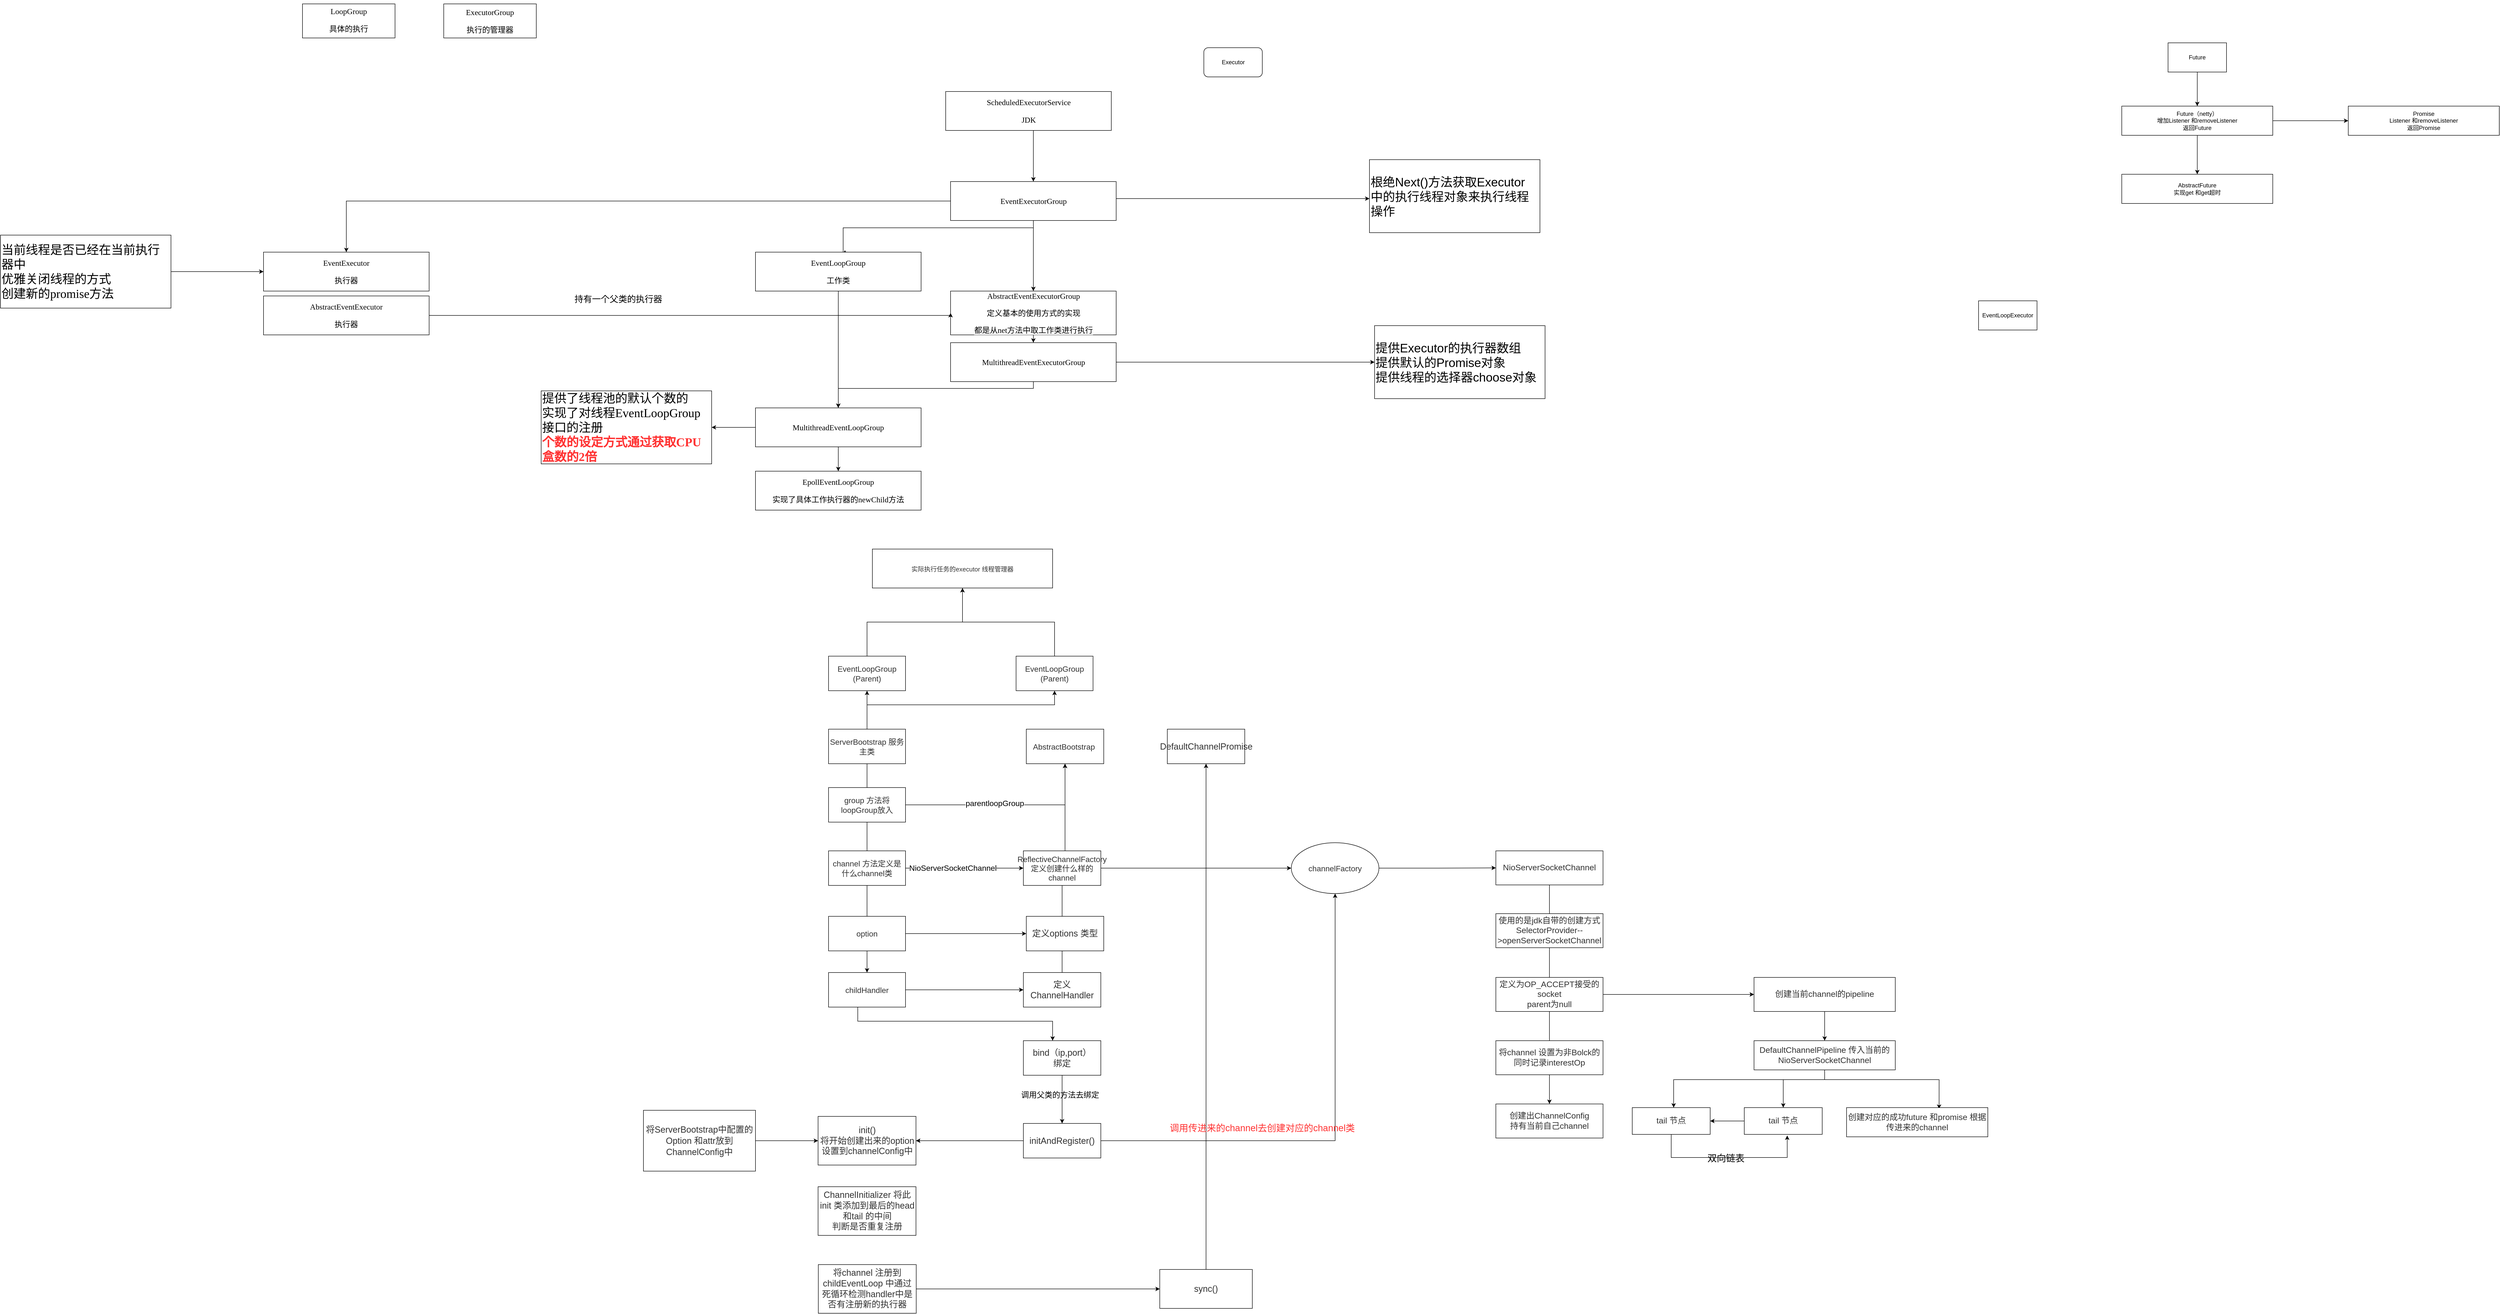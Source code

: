 <mxfile version="13.7.3" type="github">
  <diagram id="tISTSOa1IbnUW52Cragt" name="第 1 页">
    <mxGraphModel dx="4024" dy="3736" grid="1" gridSize="10" guides="1" tooltips="1" connect="1" arrows="1" fold="1" page="1" pageScale="1" pageWidth="827" pageHeight="1169" math="0" shadow="0">
      <root>
        <mxCell id="0" />
        <mxCell id="1" parent="0" />
        <mxCell id="TtaqyDXrP9r9ZkSE2HPn-74" style="edgeStyle=orthogonalEdgeStyle;rounded=0;orthogonalLoop=1;jettySize=auto;html=1;fontSize=19;" parent="1" source="TtaqyDXrP9r9ZkSE2HPn-1" target="TtaqyDXrP9r9ZkSE2HPn-73" edge="1">
          <mxGeometry relative="1" as="geometry" />
        </mxCell>
        <mxCell id="TtaqyDXrP9r9ZkSE2HPn-1" value="&lt;span style=&quot;color: rgb(50, 50, 50); font-size: 16px; background-color: rgba(255, 255, 255, 0.01);&quot;&gt;EventLoopGroup (Parent)&lt;/span&gt;" style="rounded=0;whiteSpace=wrap;html=1;fontSize=16;" parent="1" vertex="1">
          <mxGeometry x="120" y="20" width="158" height="71" as="geometry" />
        </mxCell>
        <mxCell id="TtaqyDXrP9r9ZkSE2HPn-70" style="edgeStyle=orthogonalEdgeStyle;rounded=0;orthogonalLoop=1;jettySize=auto;html=1;fontSize=19;" parent="1" source="TtaqyDXrP9r9ZkSE2HPn-3" target="TtaqyDXrP9r9ZkSE2HPn-9" edge="1">
          <mxGeometry relative="1" as="geometry" />
        </mxCell>
        <mxCell id="TtaqyDXrP9r9ZkSE2HPn-71" style="edgeStyle=orthogonalEdgeStyle;rounded=0;orthogonalLoop=1;jettySize=auto;html=1;fontSize=19;" parent="1" source="TtaqyDXrP9r9ZkSE2HPn-3" target="TtaqyDXrP9r9ZkSE2HPn-1" edge="1">
          <mxGeometry relative="1" as="geometry">
            <mxPoint x="199" y="100" as="targetPoint" />
          </mxGeometry>
        </mxCell>
        <mxCell id="TtaqyDXrP9r9ZkSE2HPn-72" style="edgeStyle=orthogonalEdgeStyle;rounded=0;orthogonalLoop=1;jettySize=auto;html=1;fontSize=19;" parent="1" source="TtaqyDXrP9r9ZkSE2HPn-3" target="TtaqyDXrP9r9ZkSE2HPn-40" edge="1">
          <mxGeometry relative="1" as="geometry">
            <Array as="points">
              <mxPoint x="199" y="120" />
              <mxPoint x="584" y="120" />
            </Array>
          </mxGeometry>
        </mxCell>
        <mxCell id="TtaqyDXrP9r9ZkSE2HPn-3" value="&lt;span style=&quot;color: rgb(50, 50, 50); font-size: 16px; background-color: rgba(255, 255, 255, 0.01);&quot;&gt;ServerBootstrap 服务主类&lt;/span&gt;" style="rounded=0;whiteSpace=wrap;html=1;fontSize=16;" parent="1" vertex="1">
          <mxGeometry x="120" y="170" width="158" height="71" as="geometry" />
        </mxCell>
        <mxCell id="TtaqyDXrP9r9ZkSE2HPn-4" value="&lt;span style=&quot;color: rgb(50, 50, 50); font-size: 16px; background-color: rgba(255, 255, 255, 0.01);&quot;&gt;AbstractBootstrap&amp;nbsp;&lt;/span&gt;" style="rounded=0;whiteSpace=wrap;html=1;fontSize=16;" parent="1" vertex="1">
          <mxGeometry x="526" y="170" width="159" height="71" as="geometry" />
        </mxCell>
        <mxCell id="TtaqyDXrP9r9ZkSE2HPn-15" style="edgeStyle=orthogonalEdgeStyle;rounded=0;orthogonalLoop=1;jettySize=auto;html=1;entryX=0.5;entryY=1;entryDx=0;entryDy=0;fontSize=16;" parent="1" source="TtaqyDXrP9r9ZkSE2HPn-6" target="TtaqyDXrP9r9ZkSE2HPn-4" edge="1">
          <mxGeometry relative="1" as="geometry" />
        </mxCell>
        <mxCell id="TtaqyDXrP9r9ZkSE2HPn-16" value="&lt;font style=&quot;font-size: 16px;&quot;&gt;parentloopGroup&lt;/font&gt;" style="edgeLabel;html=1;align=center;verticalAlign=middle;resizable=0;points=[];fontSize=16;" parent="TtaqyDXrP9r9ZkSE2HPn-15" vertex="1" connectable="0">
          <mxGeometry x="-0.112" y="4" relative="1" as="geometry">
            <mxPoint as="offset" />
          </mxGeometry>
        </mxCell>
        <mxCell id="TtaqyDXrP9r9ZkSE2HPn-6" value="&lt;span style=&quot;color: rgb(50, 50, 50); font-size: 16px; background-color: rgba(255, 255, 255, 0.01);&quot;&gt;group 方法将 loopGroup放入&lt;/span&gt;" style="rounded=0;whiteSpace=wrap;html=1;fontSize=16;" parent="1" vertex="1">
          <mxGeometry x="120" y="290" width="158" height="71" as="geometry" />
        </mxCell>
        <mxCell id="TtaqyDXrP9r9ZkSE2HPn-17" style="edgeStyle=orthogonalEdgeStyle;rounded=0;orthogonalLoop=1;jettySize=auto;html=1;entryX=0;entryY=0.5;entryDx=0;entryDy=0;fontSize=16;" parent="1" source="TtaqyDXrP9r9ZkSE2HPn-7" target="TtaqyDXrP9r9ZkSE2HPn-13" edge="1">
          <mxGeometry relative="1" as="geometry" />
        </mxCell>
        <mxCell id="TtaqyDXrP9r9ZkSE2HPn-18" value="NioServerSocketChannel" style="edgeLabel;html=1;align=center;verticalAlign=middle;resizable=0;points=[];fontSize=16;" parent="TtaqyDXrP9r9ZkSE2HPn-17" vertex="1" connectable="0">
          <mxGeometry x="-0.198" y="1" relative="1" as="geometry">
            <mxPoint as="offset" />
          </mxGeometry>
        </mxCell>
        <mxCell id="TtaqyDXrP9r9ZkSE2HPn-7" value="&lt;span style=&quot;color: rgb(50, 50, 50); font-size: 16px; background-color: rgba(255, 255, 255, 0.01);&quot;&gt;channel 方法定义是什么channel类&lt;/span&gt;" style="rounded=0;whiteSpace=wrap;html=1;fontSize=16;" parent="1" vertex="1">
          <mxGeometry x="120" y="420" width="158" height="71" as="geometry" />
        </mxCell>
        <mxCell id="TtaqyDXrP9r9ZkSE2HPn-20" value="" style="edgeStyle=orthogonalEdgeStyle;rounded=0;orthogonalLoop=1;jettySize=auto;html=1;fontSize=16;entryX=0;entryY=0.5;entryDx=0;entryDy=0;" parent="1" source="TtaqyDXrP9r9ZkSE2HPn-8" target="TtaqyDXrP9r9ZkSE2HPn-12" edge="1">
          <mxGeometry relative="1" as="geometry">
            <mxPoint x="320" y="584.5" as="targetPoint" />
          </mxGeometry>
        </mxCell>
        <mxCell id="TtaqyDXrP9r9ZkSE2HPn-8" value="&lt;span style=&quot;color: rgb(50, 50, 50); font-size: 16px; background-color: rgba(255, 255, 255, 0.01);&quot;&gt;option&lt;/span&gt;" style="rounded=0;whiteSpace=wrap;html=1;fontSize=16;" parent="1" vertex="1">
          <mxGeometry x="120" y="554.5" width="158" height="71" as="geometry" />
        </mxCell>
        <mxCell id="TtaqyDXrP9r9ZkSE2HPn-21" style="edgeStyle=orthogonalEdgeStyle;rounded=0;orthogonalLoop=1;jettySize=auto;html=1;fontSize=16;" parent="1" source="TtaqyDXrP9r9ZkSE2HPn-9" target="TtaqyDXrP9r9ZkSE2HPn-11" edge="1">
          <mxGeometry relative="1" as="geometry" />
        </mxCell>
        <mxCell id="TtaqyDXrP9r9ZkSE2HPn-22" style="edgeStyle=orthogonalEdgeStyle;rounded=0;orthogonalLoop=1;jettySize=auto;html=1;fontSize=16;" parent="1" source="TtaqyDXrP9r9ZkSE2HPn-9" target="TtaqyDXrP9r9ZkSE2HPn-10" edge="1">
          <mxGeometry relative="1" as="geometry">
            <Array as="points">
              <mxPoint x="180" y="770" />
              <mxPoint x="580" y="770" />
            </Array>
          </mxGeometry>
        </mxCell>
        <mxCell id="TtaqyDXrP9r9ZkSE2HPn-9" value="&lt;span style=&quot;color: rgb(50, 50, 50); font-size: 16px; background-color: rgba(255, 255, 255, 0.01);&quot;&gt;childHandler&lt;/span&gt;" style="rounded=0;whiteSpace=wrap;html=1;fontSize=16;" parent="1" vertex="1">
          <mxGeometry x="120" y="670" width="158" height="71" as="geometry" />
        </mxCell>
        <mxCell id="TtaqyDXrP9r9ZkSE2HPn-23" style="edgeStyle=orthogonalEdgeStyle;rounded=0;orthogonalLoop=1;jettySize=auto;html=1;fontSize=16;entryX=0.5;entryY=0;entryDx=0;entryDy=0;" parent="1" source="TtaqyDXrP9r9ZkSE2HPn-10" target="TtaqyDXrP9r9ZkSE2HPn-14" edge="1">
          <mxGeometry relative="1" as="geometry">
            <mxPoint x="580" y="920" as="targetPoint" />
          </mxGeometry>
        </mxCell>
        <mxCell id="TtaqyDXrP9r9ZkSE2HPn-10" value="&lt;span style=&quot;color: rgb(50 , 50 , 50) ; font-size: 18px ; background-color: rgba(255 , 255 , 255 , 0.01)&quot;&gt;bind（ip,port）&lt;/span&gt;&lt;div style=&quot;resize: none ; outline: 0px ; font-size: 18px ; color: rgb(50 , 50 , 50)&quot;&gt;绑定&lt;/div&gt;" style="rounded=0;whiteSpace=wrap;html=1;fontSize=16;" parent="1" vertex="1">
          <mxGeometry x="520" y="810" width="159" height="71" as="geometry" />
        </mxCell>
        <mxCell id="TtaqyDXrP9r9ZkSE2HPn-30" style="edgeStyle=orthogonalEdgeStyle;rounded=0;orthogonalLoop=1;jettySize=auto;html=1;entryX=0.5;entryY=1;entryDx=0;entryDy=0;fontSize=16;" parent="1" source="TtaqyDXrP9r9ZkSE2HPn-11" target="TtaqyDXrP9r9ZkSE2HPn-4" edge="1">
          <mxGeometry relative="1" as="geometry" />
        </mxCell>
        <mxCell id="TtaqyDXrP9r9ZkSE2HPn-11" value="&lt;span style=&quot;color: rgb(50 , 50 , 50) ; font-size: 18px ; background-color: rgba(255 , 255 , 255 , 0.01)&quot;&gt;定义ChannelHandler&lt;/span&gt;" style="rounded=0;whiteSpace=wrap;html=1;fontSize=16;" parent="1" vertex="1">
          <mxGeometry x="520" y="670" width="159" height="71" as="geometry" />
        </mxCell>
        <mxCell id="TtaqyDXrP9r9ZkSE2HPn-12" value="&lt;span style=&quot;color: rgb(50 , 50 , 50) ; font-size: 18px ; background-color: rgba(255 , 255 , 255 , 0.01)&quot;&gt;定义options 类型&lt;/span&gt;" style="rounded=0;whiteSpace=wrap;html=1;fontSize=16;" parent="1" vertex="1">
          <mxGeometry x="526" y="554.5" width="159" height="71" as="geometry" />
        </mxCell>
        <mxCell id="TtaqyDXrP9r9ZkSE2HPn-42" style="edgeStyle=orthogonalEdgeStyle;rounded=0;orthogonalLoop=1;jettySize=auto;html=1;entryX=0;entryY=0.5;entryDx=0;entryDy=0;fontSize=16;" parent="1" source="TtaqyDXrP9r9ZkSE2HPn-13" target="TtaqyDXrP9r9ZkSE2HPn-41" edge="1">
          <mxGeometry relative="1" as="geometry" />
        </mxCell>
        <mxCell id="TtaqyDXrP9r9ZkSE2HPn-13" value="&lt;span style=&quot;color: rgb(50, 50, 50); font-size: 16px; background-color: rgba(255, 255, 255, 0.01);&quot;&gt;ReflectiveChannelFactory&lt;/span&gt;&lt;div style=&quot;resize: none; outline: 0px; font-size: 16px; color: rgb(50, 50, 50);&quot;&gt;定义创建什么样的channel&lt;/div&gt;" style="rounded=0;whiteSpace=wrap;html=1;fontSize=16;" parent="1" vertex="1">
          <mxGeometry x="520" y="420" width="159" height="71" as="geometry" />
        </mxCell>
        <mxCell id="TtaqyDXrP9r9ZkSE2HPn-32" value="" style="edgeStyle=orthogonalEdgeStyle;rounded=0;orthogonalLoop=1;jettySize=auto;html=1;fontSize=16;" parent="1" source="TtaqyDXrP9r9ZkSE2HPn-14" target="TtaqyDXrP9r9ZkSE2HPn-31" edge="1">
          <mxGeometry relative="1" as="geometry" />
        </mxCell>
        <mxCell id="TtaqyDXrP9r9ZkSE2HPn-43" style="edgeStyle=orthogonalEdgeStyle;rounded=0;orthogonalLoop=1;jettySize=auto;html=1;entryX=0.5;entryY=1;entryDx=0;entryDy=0;fontSize=16;" parent="1" source="TtaqyDXrP9r9ZkSE2HPn-14" target="TtaqyDXrP9r9ZkSE2HPn-41" edge="1">
          <mxGeometry relative="1" as="geometry" />
        </mxCell>
        <mxCell id="TtaqyDXrP9r9ZkSE2HPn-14" value="&lt;span style=&quot;color: rgb(50 , 50 , 50) ; font-size: 18px ; background-color: rgba(255 , 255 , 255 , 0.01)&quot;&gt;initAndRegister()&lt;/span&gt;" style="rounded=0;whiteSpace=wrap;html=1;fontSize=16;" parent="1" vertex="1">
          <mxGeometry x="520" y="980" width="159" height="71" as="geometry" />
        </mxCell>
        <mxCell id="TtaqyDXrP9r9ZkSE2HPn-31" value="&lt;span style=&quot;color: rgb(50 , 50 , 50) ; font-size: 18px ; background-color: rgba(255 , 255 , 255 , 0.01)&quot;&gt;init()&lt;/span&gt;&lt;div style=&quot;resize: none ; outline: 0px ; font-size: 18px ; color: rgb(50 , 50 , 50)&quot;&gt;将开始创建出来的option设置到channelConfig中&lt;/div&gt;" style="rounded=0;whiteSpace=wrap;html=1;fontSize=16;" parent="1" vertex="1">
          <mxGeometry x="98.5" y="965.5" width="201" height="100" as="geometry" />
        </mxCell>
        <mxCell id="TtaqyDXrP9r9ZkSE2HPn-24" value="调用父类的方法去绑定" style="text;html=1;align=center;verticalAlign=middle;resizable=0;points=[];autosize=1;fontSize=16;" parent="1" vertex="1">
          <mxGeometry x="505" y="911" width="180" height="20" as="geometry" />
        </mxCell>
        <mxCell id="TtaqyDXrP9r9ZkSE2HPn-33" value="&lt;span style=&quot;color: rgb(50 , 50 , 50) ; font-size: 18px ; background-color: rgba(255 , 255 , 255 , 0.01)&quot;&gt;ChannelInitializer 将此init 类添加到最后的head 和tail 的中间&lt;/span&gt;&lt;br style=&quot;color: rgb(50 , 50 , 50) ; font-size: 18px&quot;&gt;&lt;div style=&quot;resize: none ; outline: 0px ; font-size: 18px ; color: rgb(50 , 50 , 50)&quot;&gt;判断是否重复注册&lt;/div&gt;" style="rounded=0;whiteSpace=wrap;html=1;fontSize=16;" parent="1" vertex="1">
          <mxGeometry x="98.5" y="1110" width="201" height="100" as="geometry" />
        </mxCell>
        <mxCell id="TtaqyDXrP9r9ZkSE2HPn-35" style="edgeStyle=orthogonalEdgeStyle;rounded=0;orthogonalLoop=1;jettySize=auto;html=1;fontSize=16;entryX=0;entryY=0.5;entryDx=0;entryDy=0;" parent="1" source="TtaqyDXrP9r9ZkSE2HPn-34" target="TtaqyDXrP9r9ZkSE2HPn-36" edge="1">
          <mxGeometry relative="1" as="geometry">
            <mxPoint x="730" y="1330" as="targetPoint" />
          </mxGeometry>
        </mxCell>
        <mxCell id="TtaqyDXrP9r9ZkSE2HPn-34" value="&lt;span style=&quot;color: rgb(50 , 50 , 50) ; font-size: 18px ; background-color: rgba(255 , 255 , 255 , 0.01)&quot;&gt;将channel 注册到childEventLoop 中通过死循环检测handler中是否有注册新的执行器&lt;/span&gt;" style="rounded=0;whiteSpace=wrap;html=1;fontSize=16;" parent="1" vertex="1">
          <mxGeometry x="99" y="1270" width="201" height="100" as="geometry" />
        </mxCell>
        <mxCell id="TtaqyDXrP9r9ZkSE2HPn-38" style="edgeStyle=orthogonalEdgeStyle;rounded=0;orthogonalLoop=1;jettySize=auto;html=1;entryX=0.5;entryY=1;entryDx=0;entryDy=0;fontSize=16;" parent="1" source="TtaqyDXrP9r9ZkSE2HPn-36" target="TtaqyDXrP9r9ZkSE2HPn-37" edge="1">
          <mxGeometry relative="1" as="geometry" />
        </mxCell>
        <mxCell id="TtaqyDXrP9r9ZkSE2HPn-36" value="&lt;span style=&quot;color: rgb(50 , 50 , 50) ; font-size: 18px ; background-color: rgba(255 , 255 , 255 , 0.01)&quot;&gt;sync()&lt;/span&gt;" style="rounded=0;whiteSpace=wrap;html=1;fontSize=16;" parent="1" vertex="1">
          <mxGeometry x="800" y="1280" width="190" height="80" as="geometry" />
        </mxCell>
        <mxCell id="TtaqyDXrP9r9ZkSE2HPn-37" value="&lt;span style=&quot;color: rgb(50 , 50 , 50) ; font-size: 18px ; background-color: rgba(255 , 255 , 255 , 0.01)&quot;&gt;DefaultChannelPromise&lt;/span&gt;" style="rounded=0;whiteSpace=wrap;html=1;fontSize=16;" parent="1" vertex="1">
          <mxGeometry x="815.5" y="170" width="159" height="71" as="geometry" />
        </mxCell>
        <mxCell id="TtaqyDXrP9r9ZkSE2HPn-75" style="edgeStyle=orthogonalEdgeStyle;rounded=0;orthogonalLoop=1;jettySize=auto;html=1;entryX=0.5;entryY=1;entryDx=0;entryDy=0;fontSize=19;" parent="1" source="TtaqyDXrP9r9ZkSE2HPn-40" target="TtaqyDXrP9r9ZkSE2HPn-73" edge="1">
          <mxGeometry relative="1" as="geometry" />
        </mxCell>
        <mxCell id="TtaqyDXrP9r9ZkSE2HPn-40" value="&lt;span style=&quot;color: rgb(50, 50, 50); font-size: 16px; background-color: rgba(255, 255, 255, 0.01);&quot;&gt;EventLoopGroup (Parent)&lt;/span&gt;" style="rounded=0;whiteSpace=wrap;html=1;fontSize=16;" parent="1" vertex="1">
          <mxGeometry x="505" y="20" width="158" height="71" as="geometry" />
        </mxCell>
        <mxCell id="TtaqyDXrP9r9ZkSE2HPn-47" value="" style="edgeStyle=orthogonalEdgeStyle;rounded=0;orthogonalLoop=1;jettySize=auto;html=1;fontSize=19;entryX=0;entryY=0.5;entryDx=0;entryDy=0;" parent="1" source="TtaqyDXrP9r9ZkSE2HPn-41" target="TtaqyDXrP9r9ZkSE2HPn-48" edge="1">
          <mxGeometry relative="1" as="geometry">
            <mxPoint x="1330.0" y="455.5" as="targetPoint" />
          </mxGeometry>
        </mxCell>
        <mxCell id="TtaqyDXrP9r9ZkSE2HPn-41" value="&lt;span style=&quot;color: rgb(50 , 50 , 50) ; background-color: rgba(255 , 255 , 255 , 0.01)&quot;&gt;channelFactory&lt;/span&gt;" style="ellipse;whiteSpace=wrap;html=1;fontSize=16;" parent="1" vertex="1">
          <mxGeometry x="1070" y="403.25" width="180" height="104.5" as="geometry" />
        </mxCell>
        <mxCell id="TtaqyDXrP9r9ZkSE2HPn-45" value="&lt;font color=&quot;#ff3333&quot; style=&quot;font-size: 19px;&quot;&gt;调用传进来的channel去创建对应的channel类&lt;/font&gt;" style="text;html=1;align=center;verticalAlign=middle;resizable=0;points=[];autosize=1;fontSize=19;" parent="1" vertex="1">
          <mxGeometry x="810" y="975" width="400" height="30" as="geometry" />
        </mxCell>
        <mxCell id="TtaqyDXrP9r9ZkSE2HPn-53" style="edgeStyle=orthogonalEdgeStyle;rounded=0;orthogonalLoop=1;jettySize=auto;html=1;fontSize=19;" parent="1" source="TtaqyDXrP9r9ZkSE2HPn-48" target="TtaqyDXrP9r9ZkSE2HPn-50" edge="1">
          <mxGeometry relative="1" as="geometry" />
        </mxCell>
        <mxCell id="TtaqyDXrP9r9ZkSE2HPn-48" value="&lt;span style=&quot;color: rgb(50 , 50 , 50) ; font-size: 17px ; background-color: rgba(255 , 255 , 255 , 0.01)&quot;&gt;NioServerSocketChannel&lt;/span&gt;" style="rounded=0;whiteSpace=wrap;html=1;fontSize=16;" parent="1" vertex="1">
          <mxGeometry x="1490" y="420" width="220" height="70" as="geometry" />
        </mxCell>
        <mxCell id="TtaqyDXrP9r9ZkSE2HPn-49" value="&lt;span style=&quot;color: rgb(50 , 50 , 50) ; font-size: 17px ; background-color: rgba(255 , 255 , 255 , 0.01)&quot;&gt;使用的是jdk自带的创建方式&lt;/span&gt;&lt;div style=&quot;resize: none ; outline: 0px ; font-size: 17px ; color: rgb(50 , 50 , 50)&quot;&gt;SelectorProvider--&amp;gt;openServerSocketChannel&lt;/div&gt;" style="rounded=0;whiteSpace=wrap;html=1;fontSize=16;" parent="1" vertex="1">
          <mxGeometry x="1490" y="549" width="220" height="70" as="geometry" />
        </mxCell>
        <mxCell id="TtaqyDXrP9r9ZkSE2HPn-50" value="&lt;span style=&quot;color: rgb(50 , 50 , 50) ; font-size: 17px ; background-color: rgba(255 , 255 , 255 , 0.01)&quot;&gt;创建出ChannelConfig&lt;br&gt;持有当前自己channel&lt;br&gt;&lt;/span&gt;" style="rounded=0;whiteSpace=wrap;html=1;fontSize=16;" parent="1" vertex="1">
          <mxGeometry x="1490" y="940" width="220" height="70" as="geometry" />
        </mxCell>
        <mxCell id="TtaqyDXrP9r9ZkSE2HPn-51" value="&lt;span style=&quot;color: rgb(50 , 50 , 50) ; font-size: 17px ; background-color: rgba(255 , 255 , 255 , 0.01)&quot;&gt;将channel 设置为非Bolck的 同时记录interestOp&lt;/span&gt;" style="rounded=0;whiteSpace=wrap;html=1;fontSize=16;" parent="1" vertex="1">
          <mxGeometry x="1490" y="810" width="220" height="70" as="geometry" />
        </mxCell>
        <mxCell id="TtaqyDXrP9r9ZkSE2HPn-54" style="edgeStyle=orthogonalEdgeStyle;rounded=0;orthogonalLoop=1;jettySize=auto;html=1;fontSize=19;entryX=0;entryY=0.5;entryDx=0;entryDy=0;" parent="1" source="TtaqyDXrP9r9ZkSE2HPn-52" target="TtaqyDXrP9r9ZkSE2HPn-55" edge="1">
          <mxGeometry relative="1" as="geometry">
            <mxPoint x="2030" y="715" as="targetPoint" />
          </mxGeometry>
        </mxCell>
        <mxCell id="TtaqyDXrP9r9ZkSE2HPn-52" value="&lt;span style=&quot;color: rgb(50 , 50 , 50) ; font-size: 17px ; background-color: rgba(255 , 255 , 255 , 0.01)&quot;&gt;定义为OP_ACCEPT接受的socket&lt;/span&gt;&lt;div style=&quot;resize: none ; outline: 0px ; font-size: 17px ; color: rgb(50 , 50 , 50)&quot;&gt;parent为null&lt;/div&gt;" style="rounded=0;whiteSpace=wrap;html=1;fontSize=16;" parent="1" vertex="1">
          <mxGeometry x="1490" y="680" width="220" height="70" as="geometry" />
        </mxCell>
        <mxCell id="TtaqyDXrP9r9ZkSE2HPn-57" value="" style="edgeStyle=orthogonalEdgeStyle;rounded=0;orthogonalLoop=1;jettySize=auto;html=1;fontSize=19;" parent="1" source="TtaqyDXrP9r9ZkSE2HPn-55" target="TtaqyDXrP9r9ZkSE2HPn-56" edge="1">
          <mxGeometry relative="1" as="geometry" />
        </mxCell>
        <mxCell id="TtaqyDXrP9r9ZkSE2HPn-55" value="&lt;span style=&quot;color: rgb(50 , 50 , 50) ; font-size: 17px ; background-color: rgba(255 , 255 , 255 , 0.01)&quot;&gt;创建当前channel的pipeline&lt;/span&gt;" style="rounded=0;whiteSpace=wrap;html=1;fontSize=16;" parent="1" vertex="1">
          <mxGeometry x="2020" y="680" width="290" height="70" as="geometry" />
        </mxCell>
        <mxCell id="TtaqyDXrP9r9ZkSE2HPn-60" value="" style="edgeStyle=orthogonalEdgeStyle;rounded=0;orthogonalLoop=1;jettySize=auto;html=1;fontSize=19;" parent="1" source="TtaqyDXrP9r9ZkSE2HPn-56" target="TtaqyDXrP9r9ZkSE2HPn-59" edge="1">
          <mxGeometry relative="1" as="geometry">
            <Array as="points">
              <mxPoint x="2165" y="890" />
              <mxPoint x="1855" y="890" />
            </Array>
          </mxGeometry>
        </mxCell>
        <mxCell id="TtaqyDXrP9r9ZkSE2HPn-62" style="edgeStyle=orthogonalEdgeStyle;rounded=0;orthogonalLoop=1;jettySize=auto;html=1;fontSize=19;" parent="1" source="TtaqyDXrP9r9ZkSE2HPn-56" target="TtaqyDXrP9r9ZkSE2HPn-61" edge="1">
          <mxGeometry relative="1" as="geometry">
            <Array as="points">
              <mxPoint x="2165" y="890" />
              <mxPoint x="2080" y="890" />
            </Array>
          </mxGeometry>
        </mxCell>
        <mxCell id="TtaqyDXrP9r9ZkSE2HPn-67" style="edgeStyle=orthogonalEdgeStyle;rounded=0;orthogonalLoop=1;jettySize=auto;html=1;entryX=0.655;entryY=0.042;entryDx=0;entryDy=0;entryPerimeter=0;fontSize=19;" parent="1" source="TtaqyDXrP9r9ZkSE2HPn-56" target="TtaqyDXrP9r9ZkSE2HPn-66" edge="1">
          <mxGeometry relative="1" as="geometry">
            <Array as="points">
              <mxPoint x="2165" y="890" />
              <mxPoint x="2400" y="890" />
            </Array>
          </mxGeometry>
        </mxCell>
        <mxCell id="TtaqyDXrP9r9ZkSE2HPn-56" value="&lt;span style=&quot;color: rgb(50 , 50 , 50) ; font-size: 17px ; background-color: rgba(255 , 255 , 255 , 0.01)&quot;&gt;DefaultChannelPipeline 传入当前的&lt;/span&gt;&lt;div style=&quot;resize: none ; outline: 0px ; font-size: 17px ; color: rgb(50 , 50 , 50)&quot;&gt;NioServerSocketChannel&lt;/div&gt;" style="rounded=0;whiteSpace=wrap;html=1;fontSize=16;" parent="1" vertex="1">
          <mxGeometry x="2020" y="810" width="290" height="60" as="geometry" />
        </mxCell>
        <mxCell id="TtaqyDXrP9r9ZkSE2HPn-64" style="edgeStyle=orthogonalEdgeStyle;rounded=0;orthogonalLoop=1;jettySize=auto;html=1;fontSize=19;entryX=0.551;entryY=1.041;entryDx=0;entryDy=0;entryPerimeter=0;" parent="1" source="TtaqyDXrP9r9ZkSE2HPn-59" target="TtaqyDXrP9r9ZkSE2HPn-61" edge="1">
          <mxGeometry relative="1" as="geometry">
            <mxPoint x="1850" y="1050" as="targetPoint" />
            <Array as="points">
              <mxPoint x="1850" y="1050" />
              <mxPoint x="2088" y="1050" />
            </Array>
          </mxGeometry>
        </mxCell>
        <mxCell id="TtaqyDXrP9r9ZkSE2HPn-59" value="&lt;span style=&quot;color: rgb(50 , 50 , 50) ; font-size: 17px ; background-color: rgba(255 , 255 , 255 , 0.01)&quot;&gt;tail 节点&lt;/span&gt;" style="rounded=0;whiteSpace=wrap;html=1;fontSize=16;" parent="1" vertex="1">
          <mxGeometry x="1770" y="947.5" width="160" height="55" as="geometry" />
        </mxCell>
        <mxCell id="TtaqyDXrP9r9ZkSE2HPn-63" style="edgeStyle=orthogonalEdgeStyle;rounded=0;orthogonalLoop=1;jettySize=auto;html=1;entryX=1;entryY=0.5;entryDx=0;entryDy=0;fontSize=19;" parent="1" source="TtaqyDXrP9r9ZkSE2HPn-61" target="TtaqyDXrP9r9ZkSE2HPn-59" edge="1">
          <mxGeometry relative="1" as="geometry" />
        </mxCell>
        <mxCell id="TtaqyDXrP9r9ZkSE2HPn-61" value="&lt;span style=&quot;color: rgb(50 , 50 , 50) ; font-size: 17px ; background-color: rgba(255 , 255 , 255 , 0.01)&quot;&gt;tail 节点&lt;/span&gt;" style="rounded=0;whiteSpace=wrap;html=1;fontSize=16;" parent="1" vertex="1">
          <mxGeometry x="2000" y="947.5" width="160" height="55" as="geometry" />
        </mxCell>
        <mxCell id="TtaqyDXrP9r9ZkSE2HPn-65" value="双向链表" style="text;html=1;align=center;verticalAlign=middle;resizable=0;points=[];autosize=1;fontSize=19;" parent="1" vertex="1">
          <mxGeometry x="1917" y="1037" width="90" height="30" as="geometry" />
        </mxCell>
        <mxCell id="TtaqyDXrP9r9ZkSE2HPn-66" value="&lt;span style=&quot;color: rgb(50 , 50 , 50) ; font-size: 17px ; background-color: rgba(255 , 255 , 255 , 0.01)&quot;&gt;创建对应的成功future 和promise 根据 传进来的channel&lt;/span&gt;" style="rounded=0;whiteSpace=wrap;html=1;fontSize=16;" parent="1" vertex="1">
          <mxGeometry x="2210" y="947.5" width="290" height="60" as="geometry" />
        </mxCell>
        <mxCell id="TtaqyDXrP9r9ZkSE2HPn-69" style="edgeStyle=orthogonalEdgeStyle;rounded=0;orthogonalLoop=1;jettySize=auto;html=1;entryX=0;entryY=0.5;entryDx=0;entryDy=0;fontSize=19;" parent="1" source="TtaqyDXrP9r9ZkSE2HPn-68" target="TtaqyDXrP9r9ZkSE2HPn-31" edge="1">
          <mxGeometry relative="1" as="geometry" />
        </mxCell>
        <mxCell id="TtaqyDXrP9r9ZkSE2HPn-68" value="&lt;span style=&quot;color: rgb(50 , 50 , 50) ; font-size: 18px ; background-color: rgba(255 , 255 , 255 , 0.01)&quot;&gt;将ServerBootstrap中配置的Option 和attr放到ChannelConfig中&lt;/span&gt;" style="rounded=0;whiteSpace=wrap;html=1;fontSize=19;" parent="1" vertex="1">
          <mxGeometry x="-260" y="953" width="230" height="125" as="geometry" />
        </mxCell>
        <mxCell id="TtaqyDXrP9r9ZkSE2HPn-73" value="&lt;span style=&quot;color: rgb(50 , 50 , 50) ; font-size: 13px ; background-color: rgba(255 , 255 , 255 , 0.01)&quot;&gt;实际执行任务的executor 线程管理器&lt;/span&gt;" style="rounded=0;whiteSpace=wrap;html=1;fontSize=19;" parent="1" vertex="1">
          <mxGeometry x="210" y="-200" width="370" height="80" as="geometry" />
        </mxCell>
        <mxCell id="6w5kW8aePezKGZnNkr1f-3" style="edgeStyle=orthogonalEdgeStyle;rounded=0;orthogonalLoop=1;jettySize=auto;html=1;entryX=0.5;entryY=0;entryDx=0;entryDy=0;" parent="1" source="6w5kW8aePezKGZnNkr1f-1" target="6w5kW8aePezKGZnNkr1f-2" edge="1">
          <mxGeometry relative="1" as="geometry">
            <Array as="points">
              <mxPoint x="540.5" y="-955" />
            </Array>
          </mxGeometry>
        </mxCell>
        <mxCell id="6w5kW8aePezKGZnNkr1f-1" value="&lt;pre style=&quot;background-color: rgb(255 , 255 , 255) ; font-family: &amp;#34;consolas&amp;#34; ; font-size: 12pt&quot;&gt;ScheduledExecutorService&lt;/pre&gt;&lt;pre style=&quot;background-color: rgb(255 , 255 , 255) ; font-family: &amp;#34;consolas&amp;#34; ; font-size: 12pt&quot;&gt;JDK&lt;/pre&gt;" style="rounded=0;whiteSpace=wrap;html=1;" parent="1" vertex="1">
          <mxGeometry x="360.5" y="-1140" width="340" height="80" as="geometry" />
        </mxCell>
        <mxCell id="6w5kW8aePezKGZnNkr1f-6" style="edgeStyle=orthogonalEdgeStyle;rounded=0;orthogonalLoop=1;jettySize=auto;html=1;entryX=0;entryY=0.533;entryDx=0;entryDy=0;entryPerimeter=0;" parent="1" source="6w5kW8aePezKGZnNkr1f-2" target="6w5kW8aePezKGZnNkr1f-4" edge="1">
          <mxGeometry relative="1" as="geometry">
            <Array as="points">
              <mxPoint x="1230.5" y="-920" />
            </Array>
          </mxGeometry>
        </mxCell>
        <mxCell id="6w5kW8aePezKGZnNkr1f-22" style="edgeStyle=orthogonalEdgeStyle;rounded=0;orthogonalLoop=1;jettySize=auto;html=1;entryX=0.54;entryY=-0.052;entryDx=0;entryDy=0;entryPerimeter=0;" parent="1" source="6w5kW8aePezKGZnNkr1f-2" target="6w5kW8aePezKGZnNkr1f-19" edge="1">
          <mxGeometry relative="1" as="geometry">
            <Array as="points">
              <mxPoint x="541" y="-860" />
              <mxPoint x="150" y="-860" />
              <mxPoint x="150" y="-810" />
              <mxPoint x="154" y="-810" />
            </Array>
          </mxGeometry>
        </mxCell>
        <mxCell id="6w5kW8aePezKGZnNkr1f-26" style="edgeStyle=orthogonalEdgeStyle;rounded=0;orthogonalLoop=1;jettySize=auto;html=1;entryX=0.5;entryY=0;entryDx=0;entryDy=0;" parent="1" source="6w5kW8aePezKGZnNkr1f-2" target="6w5kW8aePezKGZnNkr1f-25" edge="1">
          <mxGeometry relative="1" as="geometry">
            <mxPoint x="541" y="-830" as="targetPoint" />
          </mxGeometry>
        </mxCell>
        <mxCell id="6w5kW8aePezKGZnNkr1f-34" style="edgeStyle=orthogonalEdgeStyle;rounded=0;orthogonalLoop=1;jettySize=auto;html=1;entryX=0.5;entryY=0;entryDx=0;entryDy=0;" parent="1" source="6w5kW8aePezKGZnNkr1f-2" target="6w5kW8aePezKGZnNkr1f-21" edge="1">
          <mxGeometry relative="1" as="geometry" />
        </mxCell>
        <mxCell id="6w5kW8aePezKGZnNkr1f-2" value="&lt;pre style=&quot;background-color: rgb(255 , 255 , 255) ; font-family: &amp;#34;consolas&amp;#34; ; font-size: 12pt&quot;&gt;&lt;pre style=&quot;font-family: &amp;#34;consolas&amp;#34; ; font-size: 12pt&quot;&gt;EventExecutorGroup&lt;/pre&gt;&lt;/pre&gt;" style="rounded=0;whiteSpace=wrap;html=1;" parent="1" vertex="1">
          <mxGeometry x="370.5" y="-955" width="340" height="80" as="geometry" />
        </mxCell>
        <mxCell id="6w5kW8aePezKGZnNkr1f-4" value="&lt;font style=&quot;font-size: 25px&quot;&gt;根绝Next()方法获取Executor 中的执行线程对象来执行线程操作&lt;/font&gt;" style="rounded=0;whiteSpace=wrap;html=1;align=left;" parent="1" vertex="1">
          <mxGeometry x="1230.5" y="-1000" width="350" height="150" as="geometry" />
        </mxCell>
        <mxCell id="6w5kW8aePezKGZnNkr1f-10" style="edgeStyle=orthogonalEdgeStyle;rounded=0;orthogonalLoop=1;jettySize=auto;html=1;" parent="1" source="6w5kW8aePezKGZnNkr1f-7" target="6w5kW8aePezKGZnNkr1f-9" edge="1">
          <mxGeometry relative="1" as="geometry" />
        </mxCell>
        <mxCell id="6w5kW8aePezKGZnNkr1f-12" style="edgeStyle=orthogonalEdgeStyle;rounded=0;orthogonalLoop=1;jettySize=auto;html=1;entryX=0.5;entryY=0;entryDx=0;entryDy=0;" parent="1" source="6w5kW8aePezKGZnNkr1f-7" target="6w5kW8aePezKGZnNkr1f-11" edge="1">
          <mxGeometry relative="1" as="geometry">
            <mxPoint x="1040" y="-463" as="targetPoint" />
            <Array as="points">
              <mxPoint x="540" y="-530" />
              <mxPoint x="140" y="-530" />
            </Array>
          </mxGeometry>
        </mxCell>
        <mxCell id="6w5kW8aePezKGZnNkr1f-7" value="&lt;pre style=&quot;background-color: rgb(255 , 255 , 255) ; font-family: &amp;#34;consolas&amp;#34; ; font-size: 12pt&quot;&gt;&lt;pre style=&quot;font-family: &amp;#34;consolas&amp;#34; ; font-size: 12pt&quot;&gt;&lt;pre style=&quot;font-family: &amp;#34;consolas&amp;#34; ; font-size: 12pt&quot;&gt;MultithreadEventExecutorGroup&lt;/pre&gt;&lt;/pre&gt;&lt;/pre&gt;" style="rounded=0;whiteSpace=wrap;html=1;" parent="1" vertex="1">
          <mxGeometry x="370.5" y="-624" width="340" height="80" as="geometry" />
        </mxCell>
        <mxCell id="6w5kW8aePezKGZnNkr1f-9" value="&lt;span style=&quot;font-size: 25px&quot;&gt;提供Executor的执行器数组&lt;br&gt;提供默认的Promise对象&lt;br&gt;提供线程的选择器choose对象&lt;br&gt;&lt;/span&gt;" style="rounded=0;whiteSpace=wrap;html=1;align=left;" parent="1" vertex="1">
          <mxGeometry x="1241" y="-659" width="350" height="150" as="geometry" />
        </mxCell>
        <mxCell id="6w5kW8aePezKGZnNkr1f-31" style="edgeStyle=orthogonalEdgeStyle;rounded=0;orthogonalLoop=1;jettySize=auto;html=1;entryX=1;entryY=0.5;entryDx=0;entryDy=0;" parent="1" source="6w5kW8aePezKGZnNkr1f-11" target="6w5kW8aePezKGZnNkr1f-13" edge="1">
          <mxGeometry relative="1" as="geometry" />
        </mxCell>
        <mxCell id="6w5kW8aePezKGZnNkr1f-33" value="" style="edgeStyle=orthogonalEdgeStyle;rounded=0;orthogonalLoop=1;jettySize=auto;html=1;" parent="1" source="6w5kW8aePezKGZnNkr1f-11" target="6w5kW8aePezKGZnNkr1f-32" edge="1">
          <mxGeometry relative="1" as="geometry" />
        </mxCell>
        <mxCell id="6w5kW8aePezKGZnNkr1f-11" value="&lt;pre style=&quot;background-color: rgb(255 , 255 , 255) ; font-family: &amp;#34;consolas&amp;#34; ; font-size: 12pt&quot;&gt;&lt;pre style=&quot;font-family: &amp;#34;consolas&amp;#34; ; font-size: 12pt&quot;&gt;&lt;pre style=&quot;font-family: &amp;#34;consolas&amp;#34; ; font-size: 12pt&quot;&gt;&lt;pre style=&quot;font-family: &amp;#34;consolas&amp;#34; ; font-size: 12pt&quot;&gt;MultithreadEventLoopGroup&lt;/pre&gt;&lt;/pre&gt;&lt;/pre&gt;&lt;/pre&gt;" style="rounded=0;whiteSpace=wrap;html=1;" parent="1" vertex="1">
          <mxGeometry x="-30" y="-490" width="340" height="80" as="geometry" />
        </mxCell>
        <mxCell id="6w5kW8aePezKGZnNkr1f-32" value="&lt;pre style=&quot;background-color: rgb(255 , 255 , 255) ; font-family: &amp;#34;consolas&amp;#34; ; font-size: 12pt&quot;&gt;&lt;pre style=&quot;font-family: &amp;#34;consolas&amp;#34; ; font-size: 12pt&quot;&gt;&lt;pre style=&quot;font-family: &amp;#34;consolas&amp;#34; ; font-size: 12pt&quot;&gt;&lt;pre style=&quot;font-family: &amp;#34;consolas&amp;#34; ; font-size: 12pt&quot;&gt;EpollEventLoopGroup&lt;/pre&gt;&lt;pre style=&quot;font-family: &amp;#34;consolas&amp;#34; ; font-size: 12pt&quot;&gt;实现了具体工作执行器的newChild方法&lt;/pre&gt;&lt;/pre&gt;&lt;/pre&gt;&lt;/pre&gt;" style="rounded=0;whiteSpace=wrap;html=1;" parent="1" vertex="1">
          <mxGeometry x="-30" y="-360" width="340" height="80" as="geometry" />
        </mxCell>
        <mxCell id="6w5kW8aePezKGZnNkr1f-13" value="&lt;span style=&quot;font-size: 25px&quot;&gt;提供了线程池的默认个数的&lt;br&gt;实现了对线程&lt;/span&gt;&lt;span style=&quot;background-color: rgb(255 , 255 , 255) ; font-family: &amp;#34;consolas&amp;#34;&quot;&gt;&lt;font style=&quot;font-size: 25px&quot;&gt;EventLoopGroup&lt;br&gt;接口的注册&lt;br&gt;&lt;b&gt;&lt;font color=&quot;#ff3333&quot;&gt;个数的设定方式通过获取CPU盒数的2倍&lt;/font&gt;&lt;/b&gt;&lt;br&gt;&lt;/font&gt;&lt;/span&gt;" style="rounded=0;whiteSpace=wrap;html=1;align=left;" parent="1" vertex="1">
          <mxGeometry x="-470" y="-525" width="350" height="150" as="geometry" />
        </mxCell>
        <mxCell id="6w5kW8aePezKGZnNkr1f-15" value="&lt;p style=&quot;line-height: 0%&quot;&gt;&lt;/p&gt;&lt;span style=&quot;background-color: rgb(255 , 255 , 255) ; font-family: &amp;#34;consolas&amp;#34; ; font-size: 12pt&quot;&gt;LoopGroup&lt;/span&gt;&lt;br&gt;&lt;pre style=&quot;background-color: rgb(255 , 255 , 255) ; font-family: &amp;#34;consolas&amp;#34; ; font-size: 12pt&quot;&gt;具体的执行&lt;/pre&gt;&lt;p&gt;&lt;/p&gt;" style="rounded=0;whiteSpace=wrap;html=1;spacing=0;" parent="1" vertex="1">
          <mxGeometry x="-960" y="-1320" width="190" height="70" as="geometry" />
        </mxCell>
        <mxCell id="6w5kW8aePezKGZnNkr1f-16" value="&lt;pre style=&quot;background-color: rgb(255 , 255 , 255) ; font-family: &amp;#34;consolas&amp;#34; ; font-size: 12pt&quot;&gt;ExecutorGroup&lt;/pre&gt;&lt;pre style=&quot;background-color: rgb(255 , 255 , 255) ; font-family: &amp;#34;consolas&amp;#34; ; font-size: 12pt&quot;&gt;执行的管理器&lt;/pre&gt;" style="rounded=0;whiteSpace=wrap;html=1;" parent="1" vertex="1">
          <mxGeometry x="-670" y="-1320" width="190" height="70" as="geometry" />
        </mxCell>
        <mxCell id="6w5kW8aePezKGZnNkr1f-17" value="Executor" style="rounded=1;whiteSpace=wrap;html=1;" parent="1" vertex="1">
          <mxGeometry x="890.5" y="-1230" width="120" height="60" as="geometry" />
        </mxCell>
        <mxCell id="6w5kW8aePezKGZnNkr1f-30" style="edgeStyle=orthogonalEdgeStyle;rounded=0;orthogonalLoop=1;jettySize=auto;html=1;" parent="1" source="6w5kW8aePezKGZnNkr1f-19" target="6w5kW8aePezKGZnNkr1f-11" edge="1">
          <mxGeometry relative="1" as="geometry" />
        </mxCell>
        <mxCell id="6w5kW8aePezKGZnNkr1f-19" value="&lt;pre style=&quot;background-color: rgb(255 , 255 , 255) ; font-family: &amp;#34;consolas&amp;#34; ; font-size: 12pt&quot;&gt;&lt;pre style=&quot;font-family: &amp;#34;consolas&amp;#34; ; font-size: 12pt&quot;&gt;EventLoopGroup&lt;/pre&gt;&lt;pre style=&quot;font-family: &amp;#34;consolas&amp;#34; ; font-size: 12pt&quot;&gt;工作类&lt;/pre&gt;&lt;/pre&gt;" style="rounded=0;whiteSpace=wrap;html=1;" parent="1" vertex="1">
          <mxGeometry x="-30" y="-810" width="340" height="80" as="geometry" />
        </mxCell>
        <mxCell id="6w5kW8aePezKGZnNkr1f-21" value="&lt;pre style=&quot;background-color: rgb(255 , 255 , 255) ; font-family: &amp;#34;consolas&amp;#34; ; font-size: 12pt&quot;&gt;&lt;pre style=&quot;font-family: &amp;#34;consolas&amp;#34; ; font-size: 12pt&quot;&gt;EventExecutor&lt;/pre&gt;&lt;pre style=&quot;font-family: &amp;#34;consolas&amp;#34; ; font-size: 12pt&quot;&gt;执行器&lt;/pre&gt;&lt;/pre&gt;" style="rounded=0;whiteSpace=wrap;html=1;" parent="1" vertex="1">
          <mxGeometry x="-1040" y="-810" width="340" height="80" as="geometry" />
        </mxCell>
        <mxCell id="6w5kW8aePezKGZnNkr1f-29" style="edgeStyle=orthogonalEdgeStyle;rounded=0;orthogonalLoop=1;jettySize=auto;html=1;entryX=0.5;entryY=0;entryDx=0;entryDy=0;" parent="1" source="6w5kW8aePezKGZnNkr1f-25" target="6w5kW8aePezKGZnNkr1f-7" edge="1">
          <mxGeometry relative="1" as="geometry">
            <Array as="points">
              <mxPoint x="541" y="-660" />
              <mxPoint x="541" y="-660" />
            </Array>
          </mxGeometry>
        </mxCell>
        <mxCell id="6w5kW8aePezKGZnNkr1f-25" value="&lt;pre style=&quot;background-color: rgb(255 , 255 , 255) ; font-family: &amp;#34;consolas&amp;#34; ; font-size: 12pt&quot;&gt;&lt;pre style=&quot;font-family: &amp;#34;consolas&amp;#34; ; font-size: 12pt&quot;&gt;AbstractEventExecutorGroup&lt;/pre&gt;&lt;pre style=&quot;font-family: &amp;#34;consolas&amp;#34; ; font-size: 12pt&quot;&gt;定义基本的使用方式的实现&lt;/pre&gt;&lt;pre style=&quot;font-family: &amp;#34;consolas&amp;#34; ; font-size: 12pt&quot;&gt;都是从net方法中取工作类进行执行&lt;/pre&gt;&lt;/pre&gt;" style="rounded=0;whiteSpace=wrap;html=1;" parent="1" vertex="1">
          <mxGeometry x="370.5" y="-730" width="340" height="90" as="geometry" />
        </mxCell>
        <mxCell id="6w5kW8aePezKGZnNkr1f-36" style="edgeStyle=orthogonalEdgeStyle;rounded=0;orthogonalLoop=1;jettySize=auto;html=1;entryX=0;entryY=0.5;entryDx=0;entryDy=0;" parent="1" source="6w5kW8aePezKGZnNkr1f-35" target="6w5kW8aePezKGZnNkr1f-25" edge="1">
          <mxGeometry relative="1" as="geometry">
            <Array as="points">
              <mxPoint x="371" y="-680" />
            </Array>
          </mxGeometry>
        </mxCell>
        <mxCell id="6w5kW8aePezKGZnNkr1f-35" value="&lt;pre style=&quot;background-color: rgb(255 , 255 , 255) ; font-family: &amp;#34;consolas&amp;#34; ; font-size: 12pt&quot;&gt;&lt;pre style=&quot;font-family: &amp;#34;consolas&amp;#34; ; font-size: 12pt&quot;&gt;&lt;pre style=&quot;font-family: &amp;#34;consolas&amp;#34; ; font-size: 12pt&quot;&gt;AbstractEventExecutor&lt;/pre&gt;&lt;/pre&gt;&lt;pre style=&quot;font-family: &amp;#34;consolas&amp;#34; ; font-size: 12pt&quot;&gt;执行器&lt;/pre&gt;&lt;/pre&gt;" style="rounded=0;whiteSpace=wrap;html=1;" parent="1" vertex="1">
          <mxGeometry x="-1040" y="-720" width="340" height="80" as="geometry" />
        </mxCell>
        <mxCell id="6w5kW8aePezKGZnNkr1f-37" value="&lt;span style=&quot;font-size: 18px&quot;&gt;持有一个父类的执行器&lt;/span&gt;" style="text;html=1;align=center;verticalAlign=middle;resizable=0;points=[];autosize=1;" parent="1" vertex="1">
          <mxGeometry x="-412" y="-723" width="200" height="20" as="geometry" />
        </mxCell>
        <mxCell id="6w5kW8aePezKGZnNkr1f-39" style="edgeStyle=orthogonalEdgeStyle;rounded=0;orthogonalLoop=1;jettySize=auto;html=1;entryX=0;entryY=0.5;entryDx=0;entryDy=0;" parent="1" source="6w5kW8aePezKGZnNkr1f-38" target="6w5kW8aePezKGZnNkr1f-21" edge="1">
          <mxGeometry relative="1" as="geometry" />
        </mxCell>
        <mxCell id="6w5kW8aePezKGZnNkr1f-38" value="&lt;span style=&quot;background-color: rgb(255 , 255 , 255) ; font-family: &amp;#34;consolas&amp;#34;&quot;&gt;&lt;font style=&quot;font-size: 25px&quot;&gt;当前线程是否已经在当前执行器中&lt;br&gt;优雅关闭线程的方式&lt;br&gt;创建新的promise方法&lt;br&gt;&lt;/font&gt;&lt;/span&gt;" style="rounded=0;whiteSpace=wrap;html=1;align=left;" parent="1" vertex="1">
          <mxGeometry x="-1580" y="-845" width="350" height="150" as="geometry" />
        </mxCell>
        <mxCell id="gVq4MrgnVyCzjxpUbSnU-3" value="" style="edgeStyle=orthogonalEdgeStyle;rounded=0;orthogonalLoop=1;jettySize=auto;html=1;" edge="1" parent="1" source="gVq4MrgnVyCzjxpUbSnU-1" target="gVq4MrgnVyCzjxpUbSnU-2">
          <mxGeometry relative="1" as="geometry" />
        </mxCell>
        <mxCell id="gVq4MrgnVyCzjxpUbSnU-1" value="Future&lt;br&gt;" style="whiteSpace=wrap;html=1;" vertex="1" parent="1">
          <mxGeometry x="2870" y="-1240" width="120" height="60" as="geometry" />
        </mxCell>
        <mxCell id="gVq4MrgnVyCzjxpUbSnU-5" value="" style="edgeStyle=orthogonalEdgeStyle;rounded=0;orthogonalLoop=1;jettySize=auto;html=1;" edge="1" parent="1" source="gVq4MrgnVyCzjxpUbSnU-2" target="gVq4MrgnVyCzjxpUbSnU-4">
          <mxGeometry relative="1" as="geometry" />
        </mxCell>
        <mxCell id="gVq4MrgnVyCzjxpUbSnU-7" value="" style="edgeStyle=orthogonalEdgeStyle;rounded=0;orthogonalLoop=1;jettySize=auto;html=1;" edge="1" parent="1" source="gVq4MrgnVyCzjxpUbSnU-2" target="gVq4MrgnVyCzjxpUbSnU-6">
          <mxGeometry relative="1" as="geometry" />
        </mxCell>
        <mxCell id="gVq4MrgnVyCzjxpUbSnU-2" value="Future（netty）&lt;br&gt;增加Listener 和removeListener&lt;br&gt;返回Future" style="whiteSpace=wrap;html=1;" vertex="1" parent="1">
          <mxGeometry x="2775" y="-1110" width="310" height="60" as="geometry" />
        </mxCell>
        <mxCell id="gVq4MrgnVyCzjxpUbSnU-4" value="Promise&lt;br&gt;Listener 和removeListener&lt;br&gt;返回Promise" style="whiteSpace=wrap;html=1;" vertex="1" parent="1">
          <mxGeometry x="3240" y="-1110" width="310" height="60" as="geometry" />
        </mxCell>
        <mxCell id="gVq4MrgnVyCzjxpUbSnU-6" value="AbstractFuture&lt;br&gt;实现get 和get超时" style="whiteSpace=wrap;html=1;" vertex="1" parent="1">
          <mxGeometry x="2775" y="-970" width="310" height="60" as="geometry" />
        </mxCell>
        <mxCell id="gVq4MrgnVyCzjxpUbSnU-8" value="EventLoopExecutor" style="whiteSpace=wrap;html=1;" vertex="1" parent="1">
          <mxGeometry x="2481" y="-710" width="120" height="60" as="geometry" />
        </mxCell>
      </root>
    </mxGraphModel>
  </diagram>
</mxfile>
